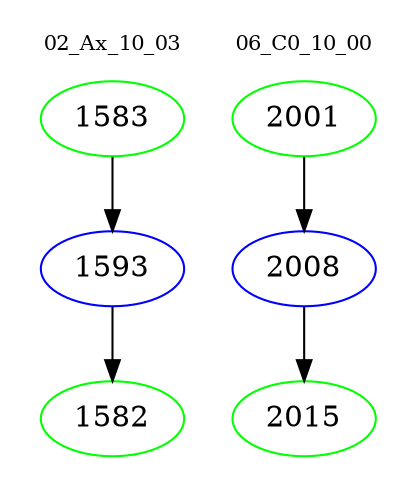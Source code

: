 digraph{
subgraph cluster_0 {
color = white
label = "02_Ax_10_03";
fontsize=10;
T0_1583 [label="1583", color="green"]
T0_1583 -> T0_1593 [color="black"]
T0_1593 [label="1593", color="blue"]
T0_1593 -> T0_1582 [color="black"]
T0_1582 [label="1582", color="green"]
}
subgraph cluster_1 {
color = white
label = "06_C0_10_00";
fontsize=10;
T1_2001 [label="2001", color="green"]
T1_2001 -> T1_2008 [color="black"]
T1_2008 [label="2008", color="blue"]
T1_2008 -> T1_2015 [color="black"]
T1_2015 [label="2015", color="green"]
}
}
